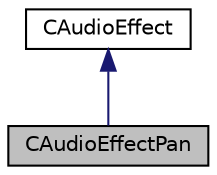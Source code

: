digraph "CAudioEffectPan"
{
 // LATEX_PDF_SIZE
  edge [fontname="Helvetica",fontsize="10",labelfontname="Helvetica",labelfontsize="10"];
  node [fontname="Helvetica",fontsize="10",shape=record];
  Node1 [label="CAudioEffectPan",height=0.2,width=0.4,color="black", fillcolor="grey75", style="filled", fontcolor="black",tooltip="audio effect class for pan"];
  Node2 -> Node1 [dir="back",color="midnightblue",fontsize="10",style="solid"];
  Node2 [label="CAudioEffect",height=0.2,width=0.4,color="black", fillcolor="white", style="filled",URL="$class_c_audio_effect.html",tooltip="audio effect base class"];
}
